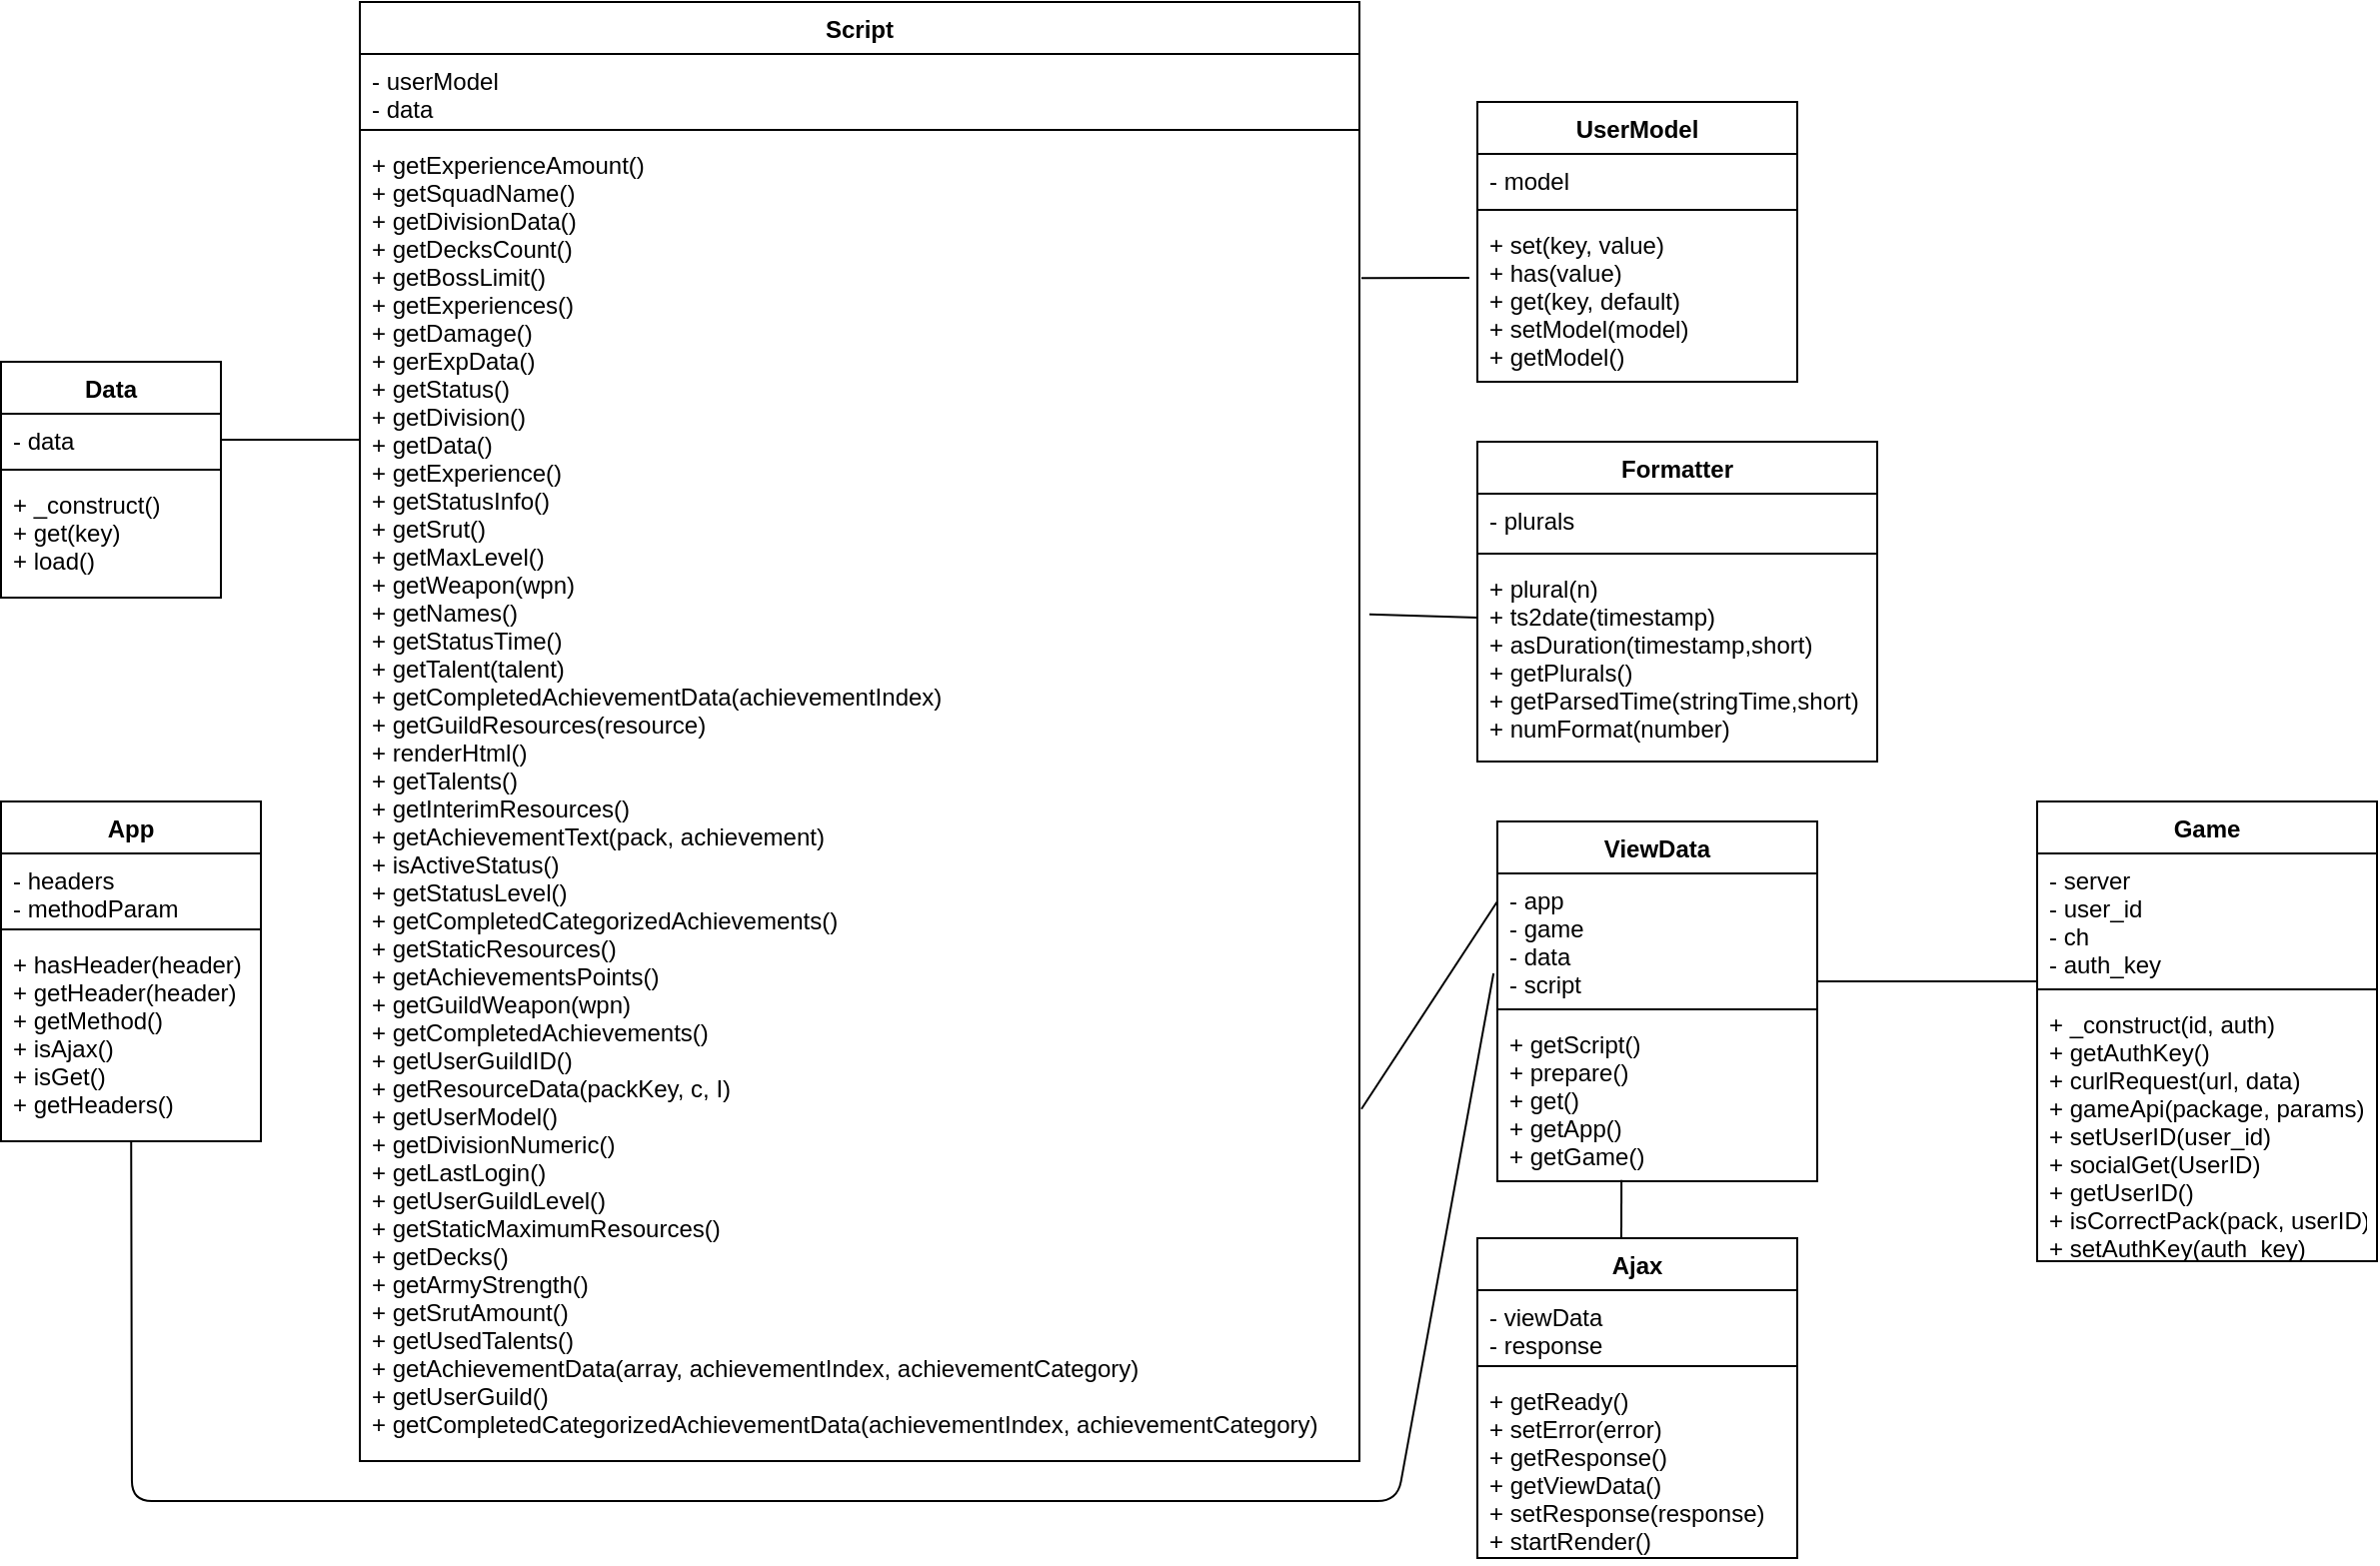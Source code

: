 <mxfile version="12.4.1" type="device" pages="1"><diagram id="cLuer-HtMGFj8CcNHUuN" name="Page-1"><mxGraphModel dx="1447" dy="805" grid="1" gridSize="10" guides="1" tooltips="1" connect="1" arrows="1" fold="1" page="1" pageScale="1" pageWidth="291" pageHeight="413" math="0" shadow="0"><root><mxCell id="0"/><mxCell id="1" parent="0"/><mxCell id="_BPMMvWWBA84ble2oHhw-104" value="Formatter" style="swimlane;fontStyle=1;align=center;verticalAlign=top;childLayout=stackLayout;horizontal=1;startSize=26;horizontalStack=0;resizeParent=1;resizeParentMax=0;resizeLast=0;collapsible=1;marginBottom=0;" vertex="1" parent="1"><mxGeometry x="890" y="250" width="200" height="160" as="geometry"><mxRectangle x="20" y="20" width="90" height="26" as="alternateBounds"/></mxGeometry></mxCell><mxCell id="_BPMMvWWBA84ble2oHhw-105" value="- plurals" style="text;strokeColor=none;fillColor=none;align=left;verticalAlign=top;spacingLeft=4;spacingRight=4;overflow=hidden;rotatable=0;points=[[0,0.5],[1,0.5]];portConstraint=eastwest;" vertex="1" parent="_BPMMvWWBA84ble2oHhw-104"><mxGeometry y="26" width="200" height="26" as="geometry"/></mxCell><mxCell id="_BPMMvWWBA84ble2oHhw-106" value="" style="line;strokeWidth=1;fillColor=none;align=left;verticalAlign=middle;spacingTop=-1;spacingLeft=3;spacingRight=3;rotatable=0;labelPosition=right;points=[];portConstraint=eastwest;" vertex="1" parent="_BPMMvWWBA84ble2oHhw-104"><mxGeometry y="52" width="200" height="8" as="geometry"/></mxCell><mxCell id="_BPMMvWWBA84ble2oHhw-107" value="+ plural(n)&#10;+ ts2date(timestamp)&#10;+ asDuration(timestamp,short)&#10;+ getPlurals()&#10;+ getParsedTime(stringTime,short)&#10;+ numFormat(number)&#10;&#10;&#10;" style="text;strokeColor=none;fillColor=none;align=left;verticalAlign=top;spacingLeft=4;spacingRight=4;overflow=hidden;rotatable=0;points=[[0,0.5],[1,0.5]];portConstraint=eastwest;" vertex="1" parent="_BPMMvWWBA84ble2oHhw-104"><mxGeometry y="60" width="200" height="100" as="geometry"/></mxCell><mxCell id="_BPMMvWWBA84ble2oHhw-108" value="Script" style="swimlane;fontStyle=1;align=center;verticalAlign=top;childLayout=stackLayout;horizontal=1;startSize=26;horizontalStack=0;resizeParent=1;resizeParentMax=0;resizeLast=0;collapsible=1;marginBottom=0;" vertex="1" parent="1"><mxGeometry x="331" y="30" width="500" height="730" as="geometry"/></mxCell><mxCell id="_BPMMvWWBA84ble2oHhw-109" value="- userModel&#10;- data" style="text;strokeColor=none;fillColor=none;align=left;verticalAlign=top;spacingLeft=4;spacingRight=4;overflow=hidden;rotatable=0;points=[[0,0.5],[1,0.5]];portConstraint=eastwest;" vertex="1" parent="_BPMMvWWBA84ble2oHhw-108"><mxGeometry y="26" width="500" height="34" as="geometry"/></mxCell><mxCell id="_BPMMvWWBA84ble2oHhw-110" value="" style="line;strokeWidth=1;fillColor=none;align=left;verticalAlign=middle;spacingTop=-1;spacingLeft=3;spacingRight=3;rotatable=0;labelPosition=right;points=[];portConstraint=eastwest;" vertex="1" parent="_BPMMvWWBA84ble2oHhw-108"><mxGeometry y="60" width="500" height="8" as="geometry"/></mxCell><mxCell id="_BPMMvWWBA84ble2oHhw-111" value="+ getExperienceAmount()&#10;+ getSquadName()&#10;+ getDivisionData()&#10;+ getDecksCount()&#10;+ getBossLimit()&#10;+ getExperiences()&#10;+ getDamage()&#10;+ gerExpData()&#10;+ getStatus()&#10;+ getDivision()&#10;+ getData()&#10;+ getExperience()&#10;+ getStatusInfo()&#10;+ getSrut()&#10;+ getMaxLevel()&#10;+ getWeapon(wpn)&#10;+ getNames()&#10;+ getStatusTime()&#10;+ getTalent(talent)&#10;+ getCompletedAchievementData(achievementIndex)&#10;+ getGuildResources(resource)&#10;+ renderHtml()&#10;+ getTalents()&#10;+ getInterimResources()&#10;+ getAchievementText(pack, achievement)&#10;+ isActiveStatus()&#10;+ getStatusLevel()&#10;+ getCompletedCategorizedAchievements()&#10;+ getStaticResources()&#10;+ getAchievementsPoints()&#10;+ getGuildWeapon(wpn)&#10;+ getCompletedAchievements()&#10;+ getUserGuildID()&#10;+ getResourceData(packKey, c, I)&#10;+ getUserModel()&#10;+ getDivisionNumeric()&#10;+ getLastLogin()&#10;+ getUserGuildLevel()&#10;+ getStaticMaximumResources()&#10;+ getDecks()&#10;+ getArmyStrength()&#10;+ getSrutAmount()&#10;+ getUsedTalents()&#10;+ getAchievementData(array, achievementIndex, achievementCategory)&#10;+ getUserGuild()&#10;+ getCompletedCategorizedAchievementData(achievementIndex, achievementCategory)&#10;&#10;&#10;&#10;&#10;&#10;&#10;" style="text;strokeColor=none;fillColor=none;align=left;verticalAlign=top;spacingLeft=4;spacingRight=4;overflow=hidden;rotatable=0;points=[[0,0.5],[1,0.5]];portConstraint=eastwest;" vertex="1" parent="_BPMMvWWBA84ble2oHhw-108"><mxGeometry y="68" width="500" height="662" as="geometry"/></mxCell><mxCell id="_BPMMvWWBA84ble2oHhw-112" value="Data" style="swimlane;fontStyle=1;align=center;verticalAlign=top;childLayout=stackLayout;horizontal=1;startSize=26;horizontalStack=0;resizeParent=1;resizeParentMax=0;resizeLast=0;collapsible=1;marginBottom=0;" vertex="1" parent="1"><mxGeometry x="151.5" y="210" width="110" height="118" as="geometry"/></mxCell><mxCell id="_BPMMvWWBA84ble2oHhw-113" value="- data" style="text;strokeColor=none;fillColor=none;align=left;verticalAlign=top;spacingLeft=4;spacingRight=4;overflow=hidden;rotatable=0;points=[[0,0.5],[1,0.5]];portConstraint=eastwest;" vertex="1" parent="_BPMMvWWBA84ble2oHhw-112"><mxGeometry y="26" width="110" height="24" as="geometry"/></mxCell><mxCell id="_BPMMvWWBA84ble2oHhw-114" value="" style="line;strokeWidth=1;fillColor=none;align=left;verticalAlign=middle;spacingTop=-1;spacingLeft=3;spacingRight=3;rotatable=0;labelPosition=right;points=[];portConstraint=eastwest;" vertex="1" parent="_BPMMvWWBA84ble2oHhw-112"><mxGeometry y="50" width="110" height="8" as="geometry"/></mxCell><mxCell id="_BPMMvWWBA84ble2oHhw-115" value="+ _construct()&#10;+ get(key)&#10;+ load()" style="text;strokeColor=none;fillColor=none;align=left;verticalAlign=top;spacingLeft=4;spacingRight=4;overflow=hidden;rotatable=0;points=[[0,0.5],[1,0.5]];portConstraint=eastwest;" vertex="1" parent="_BPMMvWWBA84ble2oHhw-112"><mxGeometry y="58" width="110" height="60" as="geometry"/></mxCell><mxCell id="_BPMMvWWBA84ble2oHhw-116" value="Game" style="swimlane;fontStyle=1;align=center;verticalAlign=top;childLayout=stackLayout;horizontal=1;startSize=26;horizontalStack=0;resizeParent=1;resizeParentMax=0;resizeLast=0;collapsible=1;marginBottom=0;" vertex="1" parent="1"><mxGeometry x="1170" y="430" width="170" height="230" as="geometry"/></mxCell><mxCell id="_BPMMvWWBA84ble2oHhw-117" value="- server&#10;- user_id&#10;- ch&#10;- auth_key" style="text;strokeColor=none;fillColor=none;align=left;verticalAlign=top;spacingLeft=4;spacingRight=4;overflow=hidden;rotatable=0;points=[[0,0.5],[1,0.5]];portConstraint=eastwest;" vertex="1" parent="_BPMMvWWBA84ble2oHhw-116"><mxGeometry y="26" width="170" height="64" as="geometry"/></mxCell><mxCell id="_BPMMvWWBA84ble2oHhw-118" value="" style="line;strokeWidth=1;fillColor=none;align=left;verticalAlign=middle;spacingTop=-1;spacingLeft=3;spacingRight=3;rotatable=0;labelPosition=right;points=[];portConstraint=eastwest;" vertex="1" parent="_BPMMvWWBA84ble2oHhw-116"><mxGeometry y="90" width="170" height="8" as="geometry"/></mxCell><mxCell id="_BPMMvWWBA84ble2oHhw-119" value="+ _construct(id, auth)&#10;+ getAuthKey()&#10;+ curlRequest(url, data)&#10;+ gameApi(package, params)&#10;+ setUserID(user_id)&#10;+ socialGet(UserID)&#10;+ getUserID()&#10;+ isCorrectPack(pack, userID)&#10;+ setAuthKey(auth_key)" style="text;strokeColor=none;fillColor=none;align=left;verticalAlign=top;spacingLeft=4;spacingRight=4;overflow=hidden;rotatable=0;points=[[0,0.5],[1,0.5]];portConstraint=eastwest;" vertex="1" parent="_BPMMvWWBA84ble2oHhw-116"><mxGeometry y="98" width="170" height="132" as="geometry"/></mxCell><mxCell id="_BPMMvWWBA84ble2oHhw-120" value="App" style="swimlane;fontStyle=1;align=center;verticalAlign=top;childLayout=stackLayout;horizontal=1;startSize=26;horizontalStack=0;resizeParent=1;resizeParentMax=0;resizeLast=0;collapsible=1;marginBottom=0;" vertex="1" parent="1"><mxGeometry x="151.5" y="430" width="130" height="170" as="geometry"/></mxCell><mxCell id="_BPMMvWWBA84ble2oHhw-121" value="- headers&#10;- methodParam" style="text;strokeColor=none;fillColor=none;align=left;verticalAlign=top;spacingLeft=4;spacingRight=4;overflow=hidden;rotatable=0;points=[[0,0.5],[1,0.5]];portConstraint=eastwest;" vertex="1" parent="_BPMMvWWBA84ble2oHhw-120"><mxGeometry y="26" width="130" height="34" as="geometry"/></mxCell><mxCell id="_BPMMvWWBA84ble2oHhw-122" value="" style="line;strokeWidth=1;fillColor=none;align=left;verticalAlign=middle;spacingTop=-1;spacingLeft=3;spacingRight=3;rotatable=0;labelPosition=right;points=[];portConstraint=eastwest;" vertex="1" parent="_BPMMvWWBA84ble2oHhw-120"><mxGeometry y="60" width="130" height="8" as="geometry"/></mxCell><mxCell id="_BPMMvWWBA84ble2oHhw-123" value="+ hasHeader(header)&#10;+ getHeader(header)&#10;+ getMethod()&#10;+ isAjax()&#10;+ isGet()&#10;+ getHeaders()" style="text;strokeColor=none;fillColor=none;align=left;verticalAlign=top;spacingLeft=4;spacingRight=4;overflow=hidden;rotatable=0;points=[[0,0.5],[1,0.5]];portConstraint=eastwest;" vertex="1" parent="_BPMMvWWBA84ble2oHhw-120"><mxGeometry y="68" width="130" height="102" as="geometry"/></mxCell><mxCell id="_BPMMvWWBA84ble2oHhw-124" value="ViewData" style="swimlane;fontStyle=1;align=center;verticalAlign=top;childLayout=stackLayout;horizontal=1;startSize=26;horizontalStack=0;resizeParent=1;resizeParentMax=0;resizeLast=0;collapsible=1;marginBottom=0;" vertex="1" parent="1"><mxGeometry x="900" y="440" width="160" height="180" as="geometry"/></mxCell><mxCell id="_BPMMvWWBA84ble2oHhw-125" value="- app&#10;- game&#10;- data&#10;- script" style="text;strokeColor=none;fillColor=none;align=left;verticalAlign=top;spacingLeft=4;spacingRight=4;overflow=hidden;rotatable=0;points=[[0,0.5],[1,0.5]];portConstraint=eastwest;" vertex="1" parent="_BPMMvWWBA84ble2oHhw-124"><mxGeometry y="26" width="160" height="64" as="geometry"/></mxCell><mxCell id="_BPMMvWWBA84ble2oHhw-126" value="" style="line;strokeWidth=1;fillColor=none;align=left;verticalAlign=middle;spacingTop=-1;spacingLeft=3;spacingRight=3;rotatable=0;labelPosition=right;points=[];portConstraint=eastwest;" vertex="1" parent="_BPMMvWWBA84ble2oHhw-124"><mxGeometry y="90" width="160" height="8" as="geometry"/></mxCell><mxCell id="_BPMMvWWBA84ble2oHhw-127" value="+ getScript()&#10;+ prepare()&#10;+ get()&#10;+ getApp()&#10;+ getGame()" style="text;strokeColor=none;fillColor=none;align=left;verticalAlign=top;spacingLeft=4;spacingRight=4;overflow=hidden;rotatable=0;points=[[0,0.5],[1,0.5]];portConstraint=eastwest;" vertex="1" parent="_BPMMvWWBA84ble2oHhw-124"><mxGeometry y="98" width="160" height="82" as="geometry"/></mxCell><mxCell id="_BPMMvWWBA84ble2oHhw-128" value="UserModel" style="swimlane;fontStyle=1;align=center;verticalAlign=top;childLayout=stackLayout;horizontal=1;startSize=26;horizontalStack=0;resizeParent=1;resizeParentMax=0;resizeLast=0;collapsible=1;marginBottom=0;" vertex="1" parent="1"><mxGeometry x="890" y="80" width="160" height="140" as="geometry"/></mxCell><mxCell id="_BPMMvWWBA84ble2oHhw-129" value="- model" style="text;strokeColor=none;fillColor=none;align=left;verticalAlign=top;spacingLeft=4;spacingRight=4;overflow=hidden;rotatable=0;points=[[0,0.5],[1,0.5]];portConstraint=eastwest;" vertex="1" parent="_BPMMvWWBA84ble2oHhw-128"><mxGeometry y="26" width="160" height="24" as="geometry"/></mxCell><mxCell id="_BPMMvWWBA84ble2oHhw-130" value="" style="line;strokeWidth=1;fillColor=none;align=left;verticalAlign=middle;spacingTop=-1;spacingLeft=3;spacingRight=3;rotatable=0;labelPosition=right;points=[];portConstraint=eastwest;" vertex="1" parent="_BPMMvWWBA84ble2oHhw-128"><mxGeometry y="50" width="160" height="8" as="geometry"/></mxCell><mxCell id="_BPMMvWWBA84ble2oHhw-131" value="+ set(key, value)&#10;+ has(value)&#10;+ get(key, default)&#10;+ setModel(model)&#10;+ getModel()" style="text;strokeColor=none;fillColor=none;align=left;verticalAlign=top;spacingLeft=4;spacingRight=4;overflow=hidden;rotatable=0;points=[[0,0.5],[1,0.5]];portConstraint=eastwest;" vertex="1" parent="_BPMMvWWBA84ble2oHhw-128"><mxGeometry y="58" width="160" height="82" as="geometry"/></mxCell><mxCell id="_BPMMvWWBA84ble2oHhw-132" value="Ajax" style="swimlane;fontStyle=1;align=center;verticalAlign=top;childLayout=stackLayout;horizontal=1;startSize=26;horizontalStack=0;resizeParent=1;resizeParentMax=0;resizeLast=0;collapsible=1;marginBottom=0;" vertex="1" parent="1"><mxGeometry x="890" y="648.5" width="160" height="160" as="geometry"/></mxCell><mxCell id="_BPMMvWWBA84ble2oHhw-133" value="- viewData&#10;- response" style="text;strokeColor=none;fillColor=none;align=left;verticalAlign=top;spacingLeft=4;spacingRight=4;overflow=hidden;rotatable=0;points=[[0,0.5],[1,0.5]];portConstraint=eastwest;" vertex="1" parent="_BPMMvWWBA84ble2oHhw-132"><mxGeometry y="26" width="160" height="34" as="geometry"/></mxCell><mxCell id="_BPMMvWWBA84ble2oHhw-134" value="" style="line;strokeWidth=1;fillColor=none;align=left;verticalAlign=middle;spacingTop=-1;spacingLeft=3;spacingRight=3;rotatable=0;labelPosition=right;points=[];portConstraint=eastwest;" vertex="1" parent="_BPMMvWWBA84ble2oHhw-132"><mxGeometry y="60" width="160" height="8" as="geometry"/></mxCell><mxCell id="_BPMMvWWBA84ble2oHhw-135" value="+ getReady()&#10;+ setError(error)&#10;+ getResponse()&#10;+ getViewData()&#10;+ setResponse(response)&#10;+ startRender()" style="text;strokeColor=none;fillColor=none;align=left;verticalAlign=top;spacingLeft=4;spacingRight=4;overflow=hidden;rotatable=0;points=[[0,0.5],[1,0.5]];portConstraint=eastwest;" vertex="1" parent="_BPMMvWWBA84ble2oHhw-132"><mxGeometry y="68" width="160" height="92" as="geometry"/></mxCell><mxCell id="_BPMMvWWBA84ble2oHhw-141" value="" style="endArrow=none;html=1;" edge="1" parent="1"><mxGeometry width="50" height="50" relative="1" as="geometry"><mxPoint x="261" y="249" as="sourcePoint"/><mxPoint x="331" y="249" as="targetPoint"/></mxGeometry></mxCell><mxCell id="_BPMMvWWBA84ble2oHhw-142" value="" style="endArrow=none;html=1;entryX=1.002;entryY=0.734;entryDx=0;entryDy=0;entryPerimeter=0;exitX=0;exitY=0.219;exitDx=0;exitDy=0;exitPerimeter=0;" edge="1" parent="1" source="_BPMMvWWBA84ble2oHhw-125" target="_BPMMvWWBA84ble2oHhw-111"><mxGeometry width="50" height="50" relative="1" as="geometry"><mxPoint x="150" y="1250" as="sourcePoint"/><mxPoint x="200" y="1200" as="targetPoint"/></mxGeometry></mxCell><mxCell id="_BPMMvWWBA84ble2oHhw-143" value="" style="endArrow=none;html=1;entryX=0.388;entryY=0.992;entryDx=0;entryDy=0;entryPerimeter=0;" edge="1" parent="1" target="_BPMMvWWBA84ble2oHhw-127"><mxGeometry width="50" height="50" relative="1" as="geometry"><mxPoint x="962" y="649" as="sourcePoint"/><mxPoint x="942" y="726.5" as="targetPoint"/></mxGeometry></mxCell><mxCell id="_BPMMvWWBA84ble2oHhw-144" value="" style="endArrow=none;html=1;entryX=1.01;entryY=0.36;entryDx=0;entryDy=0;exitX=0;exitY=0.28;exitDx=0;exitDy=0;exitPerimeter=0;entryPerimeter=0;" edge="1" parent="1" source="_BPMMvWWBA84ble2oHhw-107" target="_BPMMvWWBA84ble2oHhw-111"><mxGeometry width="50" height="50" relative="1" as="geometry"><mxPoint x="740" y="1250" as="sourcePoint"/><mxPoint x="930" y="1140" as="targetPoint"/></mxGeometry></mxCell><mxCell id="_BPMMvWWBA84ble2oHhw-146" value="" style="endArrow=none;html=1;exitX=1.002;exitY=0.106;exitDx=0;exitDy=0;exitPerimeter=0;entryX=-0.025;entryY=0.366;entryDx=0;entryDy=0;entryPerimeter=0;" edge="1" parent="1" source="_BPMMvWWBA84ble2oHhw-111" target="_BPMMvWWBA84ble2oHhw-131"><mxGeometry width="50" height="50" relative="1" as="geometry"><mxPoint x="830" y="250" as="sourcePoint"/><mxPoint x="900" y="230" as="targetPoint"/></mxGeometry></mxCell><mxCell id="_BPMMvWWBA84ble2oHhw-147" value="" style="endArrow=none;html=1;entryX=0;entryY=-0.061;entryDx=0;entryDy=0;entryPerimeter=0;" edge="1" parent="1" target="_BPMMvWWBA84ble2oHhw-119"><mxGeometry width="50" height="50" relative="1" as="geometry"><mxPoint x="1060" y="520" as="sourcePoint"/><mxPoint x="1182" y="609.5" as="targetPoint"/></mxGeometry></mxCell><mxCell id="_BPMMvWWBA84ble2oHhw-148" value="" style="endArrow=none;html=1;exitX=-0.012;exitY=0.781;exitDx=0;exitDy=0;exitPerimeter=0;" edge="1" parent="1" source="_BPMMvWWBA84ble2oHhw-125" target="_BPMMvWWBA84ble2oHhw-123"><mxGeometry width="50" height="50" relative="1" as="geometry"><mxPoint x="150" y="1250" as="sourcePoint"/><mxPoint x="200" y="1200" as="targetPoint"/><Array as="points"><mxPoint x="850" y="780"/><mxPoint x="217" y="780"/></Array></mxGeometry></mxCell></root></mxGraphModel></diagram></mxfile>
